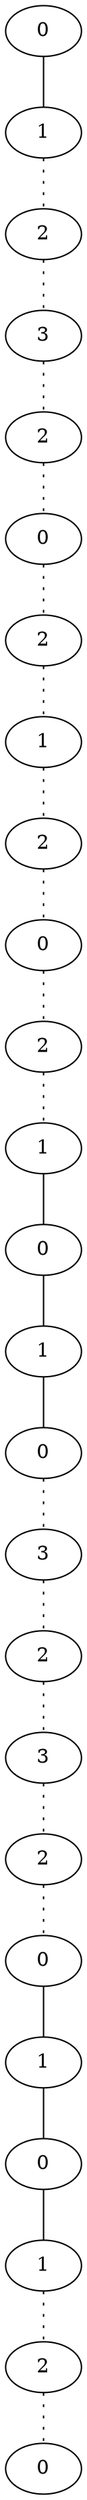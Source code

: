 graph {
a0[label=0];
a1[label=1];
a2[label=2];
a3[label=3];
a4[label=2];
a5[label=0];
a6[label=2];
a7[label=1];
a8[label=2];
a9[label=0];
a10[label=2];
a11[label=1];
a12[label=0];
a13[label=1];
a14[label=0];
a15[label=3];
a16[label=2];
a17[label=3];
a18[label=2];
a19[label=0];
a20[label=1];
a21[label=0];
a22[label=1];
a23[label=2];
a24[label=0];
a0 -- a1;
a1 -- a2 [style=dotted];
a2 -- a3 [style=dotted];
a3 -- a4 [style=dotted];
a4 -- a5 [style=dotted];
a5 -- a6 [style=dotted];
a6 -- a7 [style=dotted];
a7 -- a8 [style=dotted];
a8 -- a9 [style=dotted];
a9 -- a10 [style=dotted];
a10 -- a11 [style=dotted];
a11 -- a12;
a12 -- a13;
a13 -- a14;
a14 -- a15 [style=dotted];
a15 -- a16 [style=dotted];
a16 -- a17 [style=dotted];
a17 -- a18 [style=dotted];
a18 -- a19 [style=dotted];
a19 -- a20;
a20 -- a21;
a21 -- a22;
a22 -- a23 [style=dotted];
a23 -- a24 [style=dotted];
}
